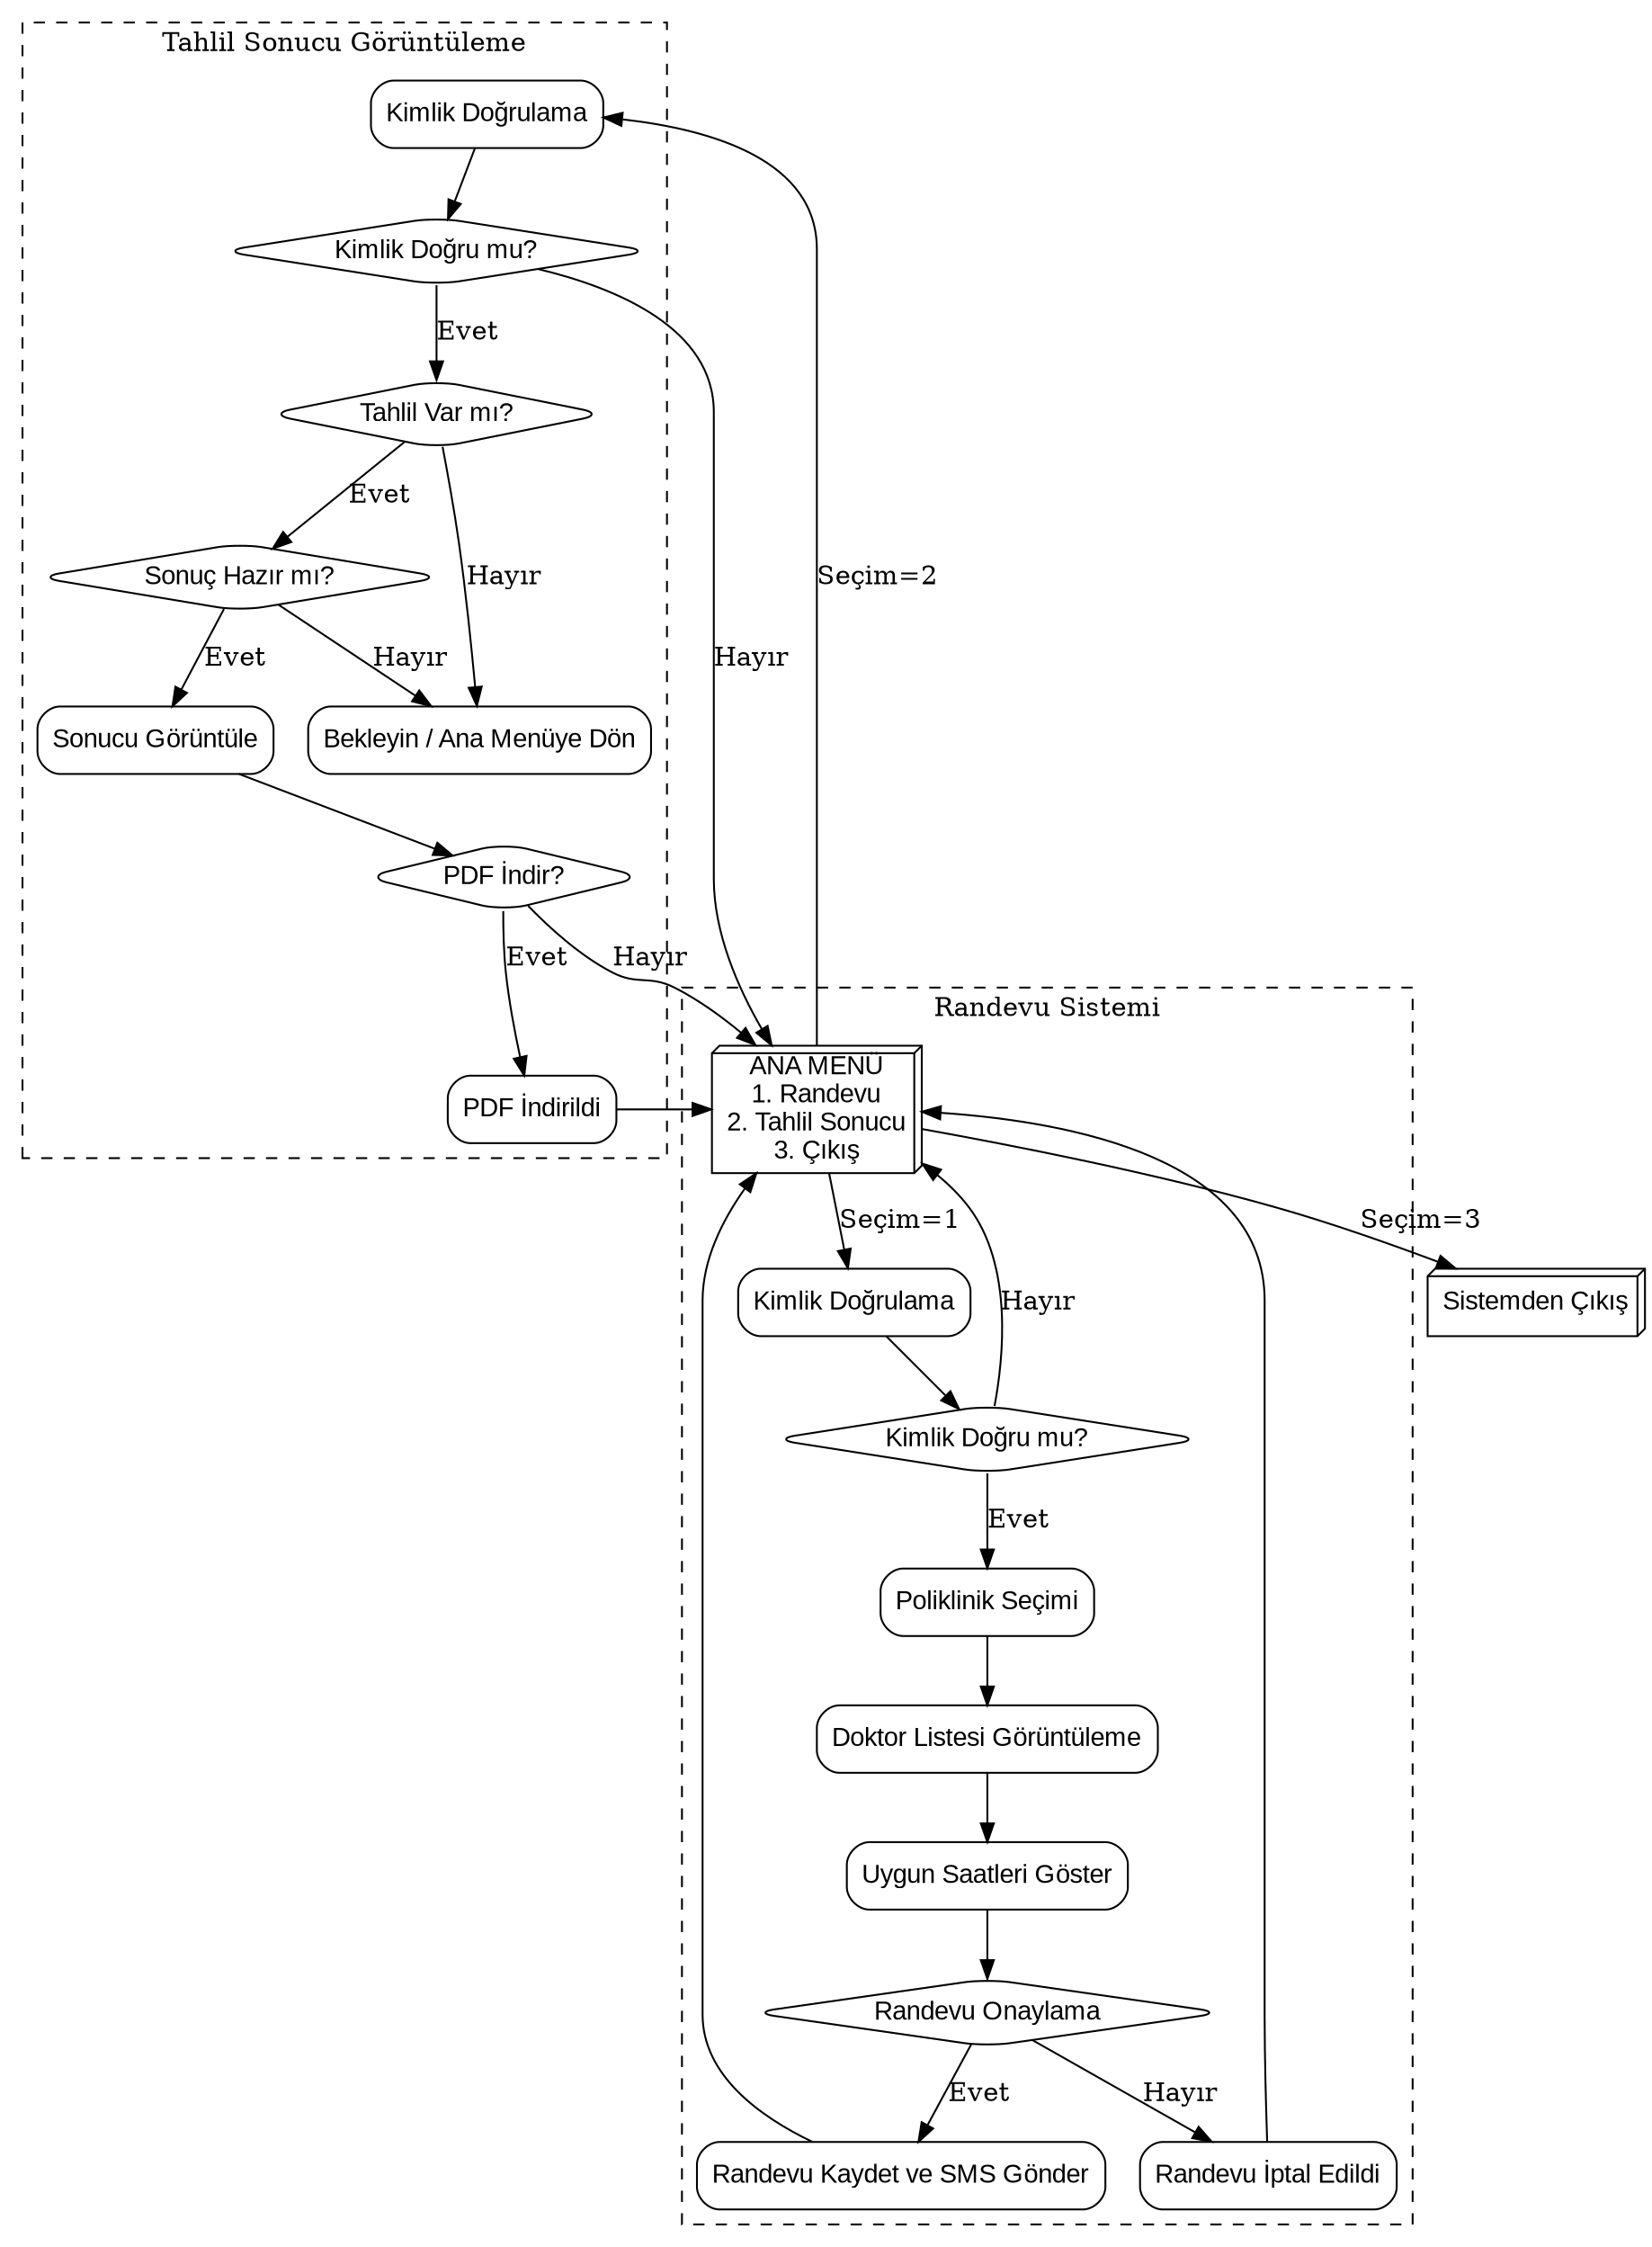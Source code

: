 digraph HastaneSistemi {
    rankdir=TB;
    node [shape=box, style=rounded, fontname="Arial"];

    // Ana Menü
    AnaMenu [label="ANA MENÜ\n1. Randevu\n2. Tahlil Sonucu\n3. Çıkış", shape=box3d];

    // =========================
    // Randevu Sistemi Subgraph
    // =========================
    subgraph cluster_randevu {
        label="Randevu Sistemi";
        style=dashed;
        node [shape=box];

        R_Kimlik [label="Kimlik Doğrulama"];
        R_KimlikKontrol [label="Kimlik Doğru mu?", shape=diamond];
        R_Poliklinik [label="Poliklinik Seçimi"];
        R_Doktor [label="Doktor Listesi Görüntüleme"];
        R_Saat [label="Uygun Saatleri Göster"];
        R_Onay [label="Randevu Onaylama", shape=diamond];
        R_Kaydet [label="Randevu Kaydet ve SMS Gönder"];
        R_Iptal [label="Randevu İptal Edildi"];

        AnaMenu -> R_Kimlik [label="Seçim=1"];
        R_Kimlik -> R_KimlikKontrol;
        R_KimlikKontrol -> AnaMenu [label="Hayır"];
        R_KimlikKontrol -> R_Poliklinik [label="Evet"];
        R_Poliklinik -> R_Doktor;
        R_Doktor -> R_Saat;
        R_Saat -> R_Onay;
        R_Onay -> R_Kaydet [label="Evet"];
        R_Onay -> R_Iptal [label="Hayır"];
        R_Kaydet -> AnaMenu;
        R_Iptal -> AnaMenu;
    }

    // =========================
    // Tahlil Sistemi Subgraph
    // =========================
    subgraph cluster_tahlil {
        label="Tahlil Sonucu Görüntüleme";
        style=dashed;
        node [shape=box];

        T_Kimlik [label="Kimlik Doğrulama"];
        T_KimlikKontrol [label="Kimlik Doğru mu?", shape=diamond];
        T_Varlik [label="Tahlil Var mı?", shape=diamond];
        T_Hazir [label="Sonuç Hazır mı?", shape=diamond];
        T_Goruntule [label="Sonucu Görüntüle"];
        T_PDF [label="PDF İndir?", shape=diamond];
        T_PDFIndir [label="PDF İndirildi"];
        T_Bekle [label="Bekleyin / Ana Menüye Dön"];

        AnaMenu -> T_Kimlik [label="Seçim=2"];
        T_Kimlik -> T_KimlikKontrol;
        T_KimlikKontrol -> AnaMenu [label="Hayır"];
        T_KimlikKontrol -> T_Varlik [label="Evet"];
        T_Varlik -> T_Bekle [label="Hayır"];
        T_Varlik -> T_Hazir [label="Evet"];
        T_Hazir -> T_Bekle [label="Hayır"];
        T_Hazir -> T_Goruntule [label="Evet"];
        T_Goruntule -> T_PDF;
        T_PDF -> T_PDFIndir [label="Evet"];
        T_PDF -> AnaMenu [label="Hayır"];
        T_PDFIndir -> AnaMenu;
    }

    // Çıkış
    AnaMenu -> Cikis [label="Seçim=3"];
    Cikis [label="Sistemden Çıkış", shape=box3d];
}

